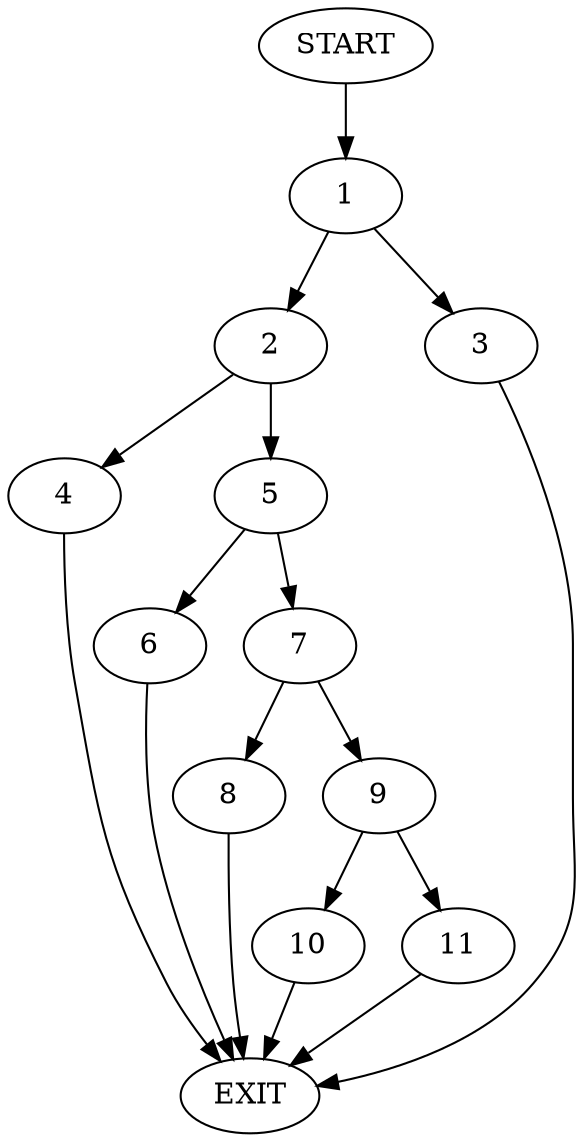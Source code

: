 digraph {
0 [label="START"]
12 [label="EXIT"]
0 -> 1
1 -> 2
1 -> 3
2 -> 4
2 -> 5
3 -> 12
5 -> 6
5 -> 7
4 -> 12
7 -> 8
7 -> 9
6 -> 12
8 -> 12
9 -> 10
9 -> 11
10 -> 12
11 -> 12
}
